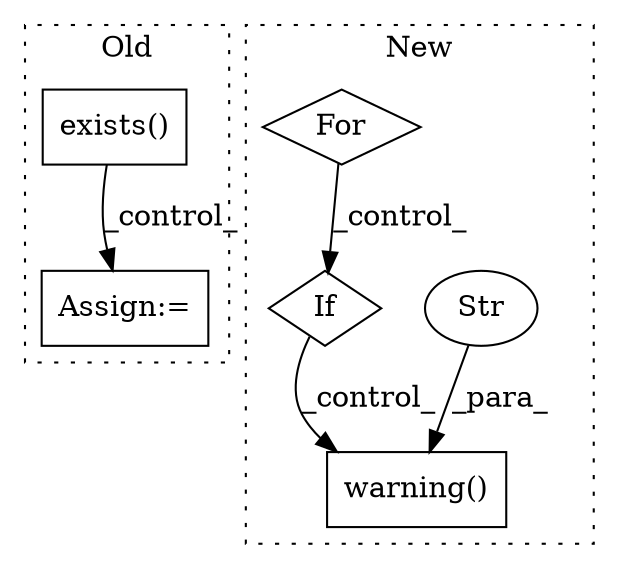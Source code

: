 digraph G {
subgraph cluster0 {
1 [label="exists()" a="75" s="3427,3449" l="11,1" shape="box"];
5 [label="Assign:=" a="68" s="3754" l="4" shape="box"];
label = "Old";
style="dotted";
}
subgraph cluster1 {
2 [label="warning()" a="75" s="3897,4098" l="37,1" shape="box"];
3 [label="Str" a="66" s="3934" l="117" shape="ellipse"];
4 [label="If" a="96" s="3833" l="3" shape="diamond"];
6 [label="For" a="107" s="3460,3547" l="4,18" shape="diamond"];
label = "New";
style="dotted";
}
1 -> 5 [label="_control_"];
3 -> 2 [label="_para_"];
4 -> 2 [label="_control_"];
6 -> 4 [label="_control_"];
}